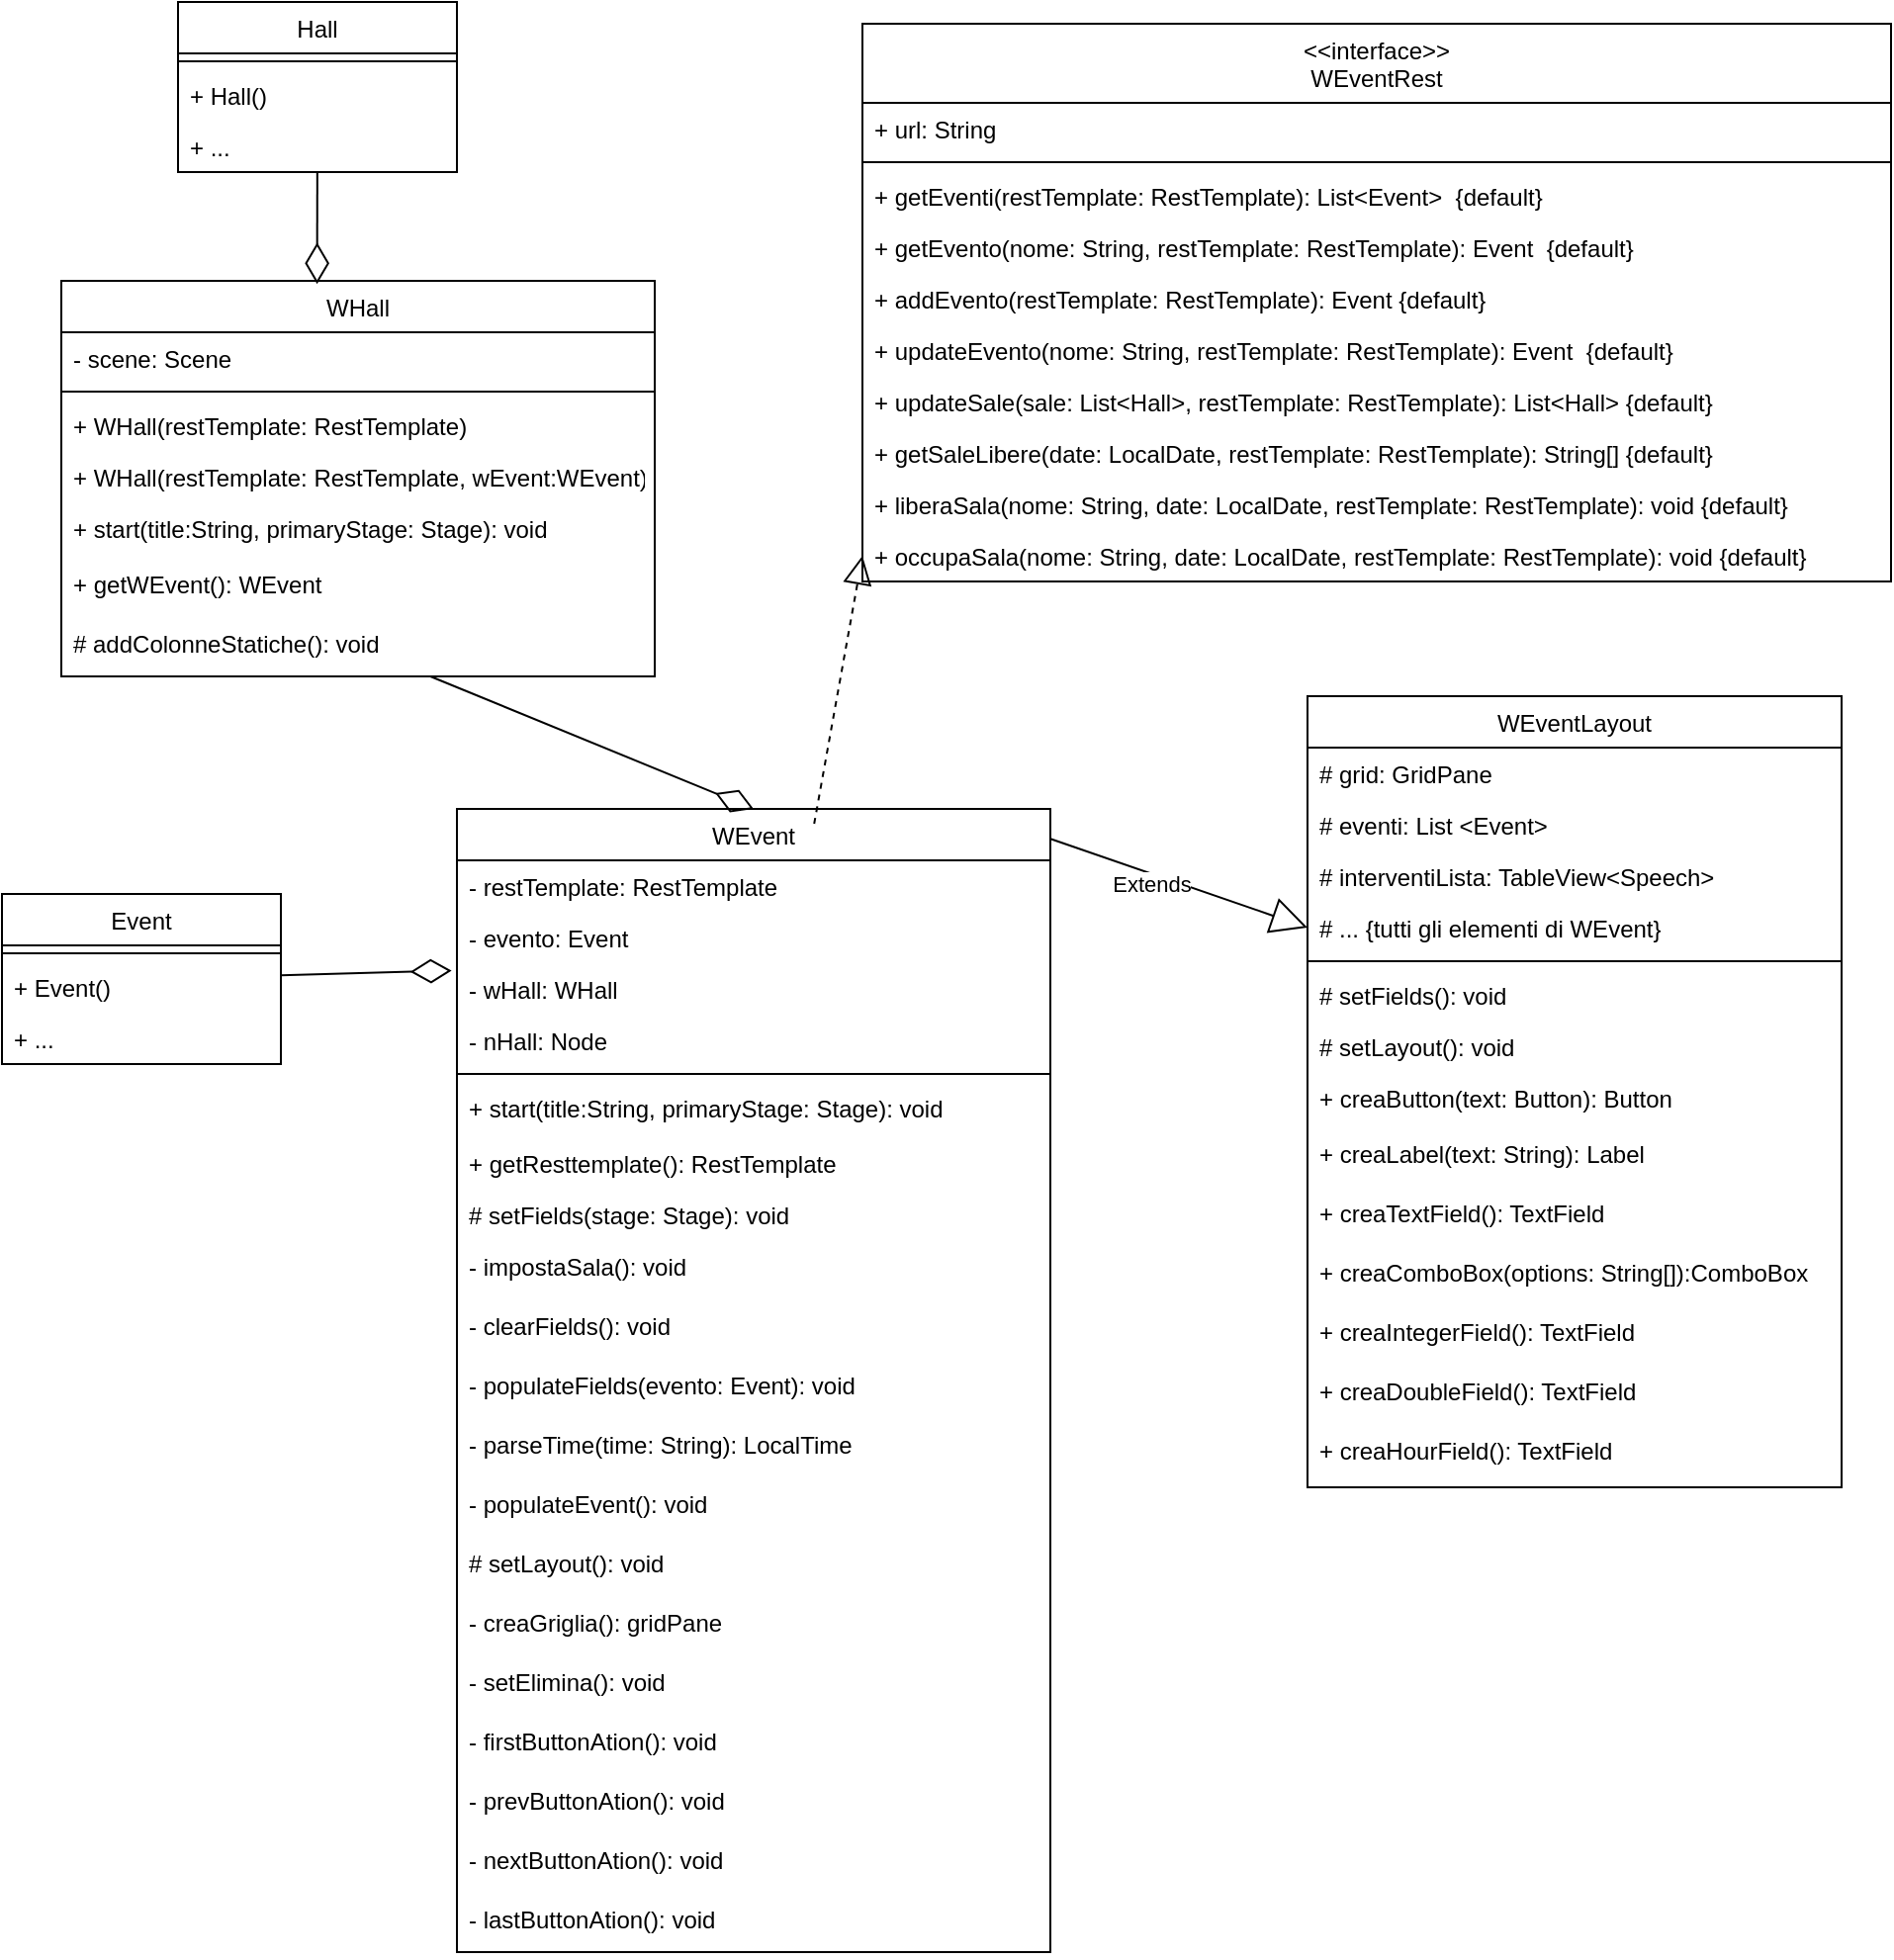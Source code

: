 <mxfile version="24.7.6">
  <diagram name="Pagina-1" id="QwmnCpDhXFuw2_ui25ss">
    <mxGraphModel dx="2082" dy="1281" grid="1" gridSize="10" guides="1" tooltips="1" connect="1" arrows="1" fold="1" page="1" pageScale="1" pageWidth="1169" pageHeight="827" math="0" shadow="0">
      <root>
        <mxCell id="0" />
        <mxCell id="1" parent="0" />
        <mxCell id="tQV3sNb3mL2tHu7UNKrf-89" value="WHall" style="swimlane;fontStyle=0;align=center;verticalAlign=top;childLayout=stackLayout;horizontal=1;startSize=26;horizontalStack=0;resizeParent=1;resizeLast=0;collapsible=1;marginBottom=0;rounded=0;shadow=0;strokeWidth=1;" parent="1" vertex="1">
          <mxGeometry x="-960" y="-680" width="300" height="200" as="geometry">
            <mxRectangle x="230" y="140" width="160" height="26" as="alternateBounds" />
          </mxGeometry>
        </mxCell>
        <mxCell id="tQV3sNb3mL2tHu7UNKrf-90" value="- scene: Scene" style="text;align=left;verticalAlign=top;spacingLeft=4;spacingRight=4;overflow=hidden;rotatable=0;points=[[0,0.5],[1,0.5]];portConstraint=eastwest;fontStyle=0" parent="tQV3sNb3mL2tHu7UNKrf-89" vertex="1">
          <mxGeometry y="26" width="300" height="26" as="geometry" />
        </mxCell>
        <mxCell id="tQV3sNb3mL2tHu7UNKrf-91" value="" style="line;html=1;strokeWidth=1;align=left;verticalAlign=middle;spacingTop=-1;spacingLeft=3;spacingRight=3;rotatable=0;labelPosition=right;points=[];portConstraint=eastwest;" parent="tQV3sNb3mL2tHu7UNKrf-89" vertex="1">
          <mxGeometry y="52" width="300" height="8" as="geometry" />
        </mxCell>
        <mxCell id="tQV3sNb3mL2tHu7UNKrf-92" value="+ WHall(restTemplate: RestTemplate)" style="text;align=left;verticalAlign=top;spacingLeft=4;spacingRight=4;overflow=hidden;rotatable=0;points=[[0,0.5],[1,0.5]];portConstraint=eastwest;fontStyle=0" parent="tQV3sNb3mL2tHu7UNKrf-89" vertex="1">
          <mxGeometry y="60" width="300" height="26" as="geometry" />
        </mxCell>
        <mxCell id="tQV3sNb3mL2tHu7UNKrf-95" value="+ WHall(restTemplate: RestTemplate, wEvent:WEvent)" style="text;align=left;verticalAlign=top;spacingLeft=4;spacingRight=4;overflow=hidden;rotatable=0;points=[[0,0.5],[1,0.5]];portConstraint=eastwest;fontStyle=0" parent="tQV3sNb3mL2tHu7UNKrf-89" vertex="1">
          <mxGeometry y="86" width="300" height="26" as="geometry" />
        </mxCell>
        <mxCell id="tQV3sNb3mL2tHu7UNKrf-93" value="+ start(title:String, primaryStage: Stage): void" style="text;align=left;verticalAlign=top;spacingLeft=4;spacingRight=4;overflow=hidden;rotatable=0;points=[[0,0.5],[1,0.5]];portConstraint=eastwest;fontFamily=Helvetica;fontSize=12;fontColor=default;fontStyle=0;" parent="tQV3sNb3mL2tHu7UNKrf-89" vertex="1">
          <mxGeometry y="112" width="300" height="28" as="geometry" />
        </mxCell>
        <mxCell id="tQV3sNb3mL2tHu7UNKrf-96" value="+ getWEvent(): WEvent" style="text;align=left;verticalAlign=top;spacingLeft=4;spacingRight=4;overflow=hidden;rotatable=0;points=[[0,0.5],[1,0.5]];portConstraint=eastwest;" parent="tQV3sNb3mL2tHu7UNKrf-89" vertex="1">
          <mxGeometry y="140" width="300" height="30" as="geometry" />
        </mxCell>
        <mxCell id="tQV3sNb3mL2tHu7UNKrf-94" value="# addColonneStatiche(): void" style="text;align=left;verticalAlign=top;spacingLeft=4;spacingRight=4;overflow=hidden;rotatable=0;points=[[0,0.5],[1,0.5]];portConstraint=eastwest;" parent="tQV3sNb3mL2tHu7UNKrf-89" vertex="1">
          <mxGeometry y="170" width="300" height="30" as="geometry" />
        </mxCell>
        <mxCell id="tQV3sNb3mL2tHu7UNKrf-97" value="Extends" style="endArrow=block;endSize=16;endFill=0;html=1;rounded=0;entryX=0;entryY=0.5;entryDx=0;entryDy=0;exitX=0.999;exitY=0.026;exitDx=0;exitDy=0;exitPerimeter=0;" parent="1" source="tQV3sNb3mL2tHu7UNKrf-113" target="tQV3sNb3mL2tHu7UNKrf-146" edge="1">
          <mxGeometry x="-0.186" y="-5" width="160" relative="1" as="geometry">
            <mxPoint x="-349.89" y="-606" as="sourcePoint" />
            <mxPoint x="-760" y="-580" as="targetPoint" />
            <mxPoint as="offset" />
          </mxGeometry>
        </mxCell>
        <mxCell id="tQV3sNb3mL2tHu7UNKrf-113" value="WEvent" style="swimlane;fontStyle=0;align=center;verticalAlign=top;childLayout=stackLayout;horizontal=1;startSize=26;horizontalStack=0;resizeParent=1;resizeLast=0;collapsible=1;marginBottom=0;rounded=0;shadow=0;strokeWidth=1;" parent="1" vertex="1">
          <mxGeometry x="-760" y="-413" width="300" height="578" as="geometry">
            <mxRectangle x="230" y="140" width="160" height="26" as="alternateBounds" />
          </mxGeometry>
        </mxCell>
        <mxCell id="tQV3sNb3mL2tHu7UNKrf-114" value="- restTemplate: RestTemplate&#xa;" style="text;align=left;verticalAlign=top;spacingLeft=4;spacingRight=4;overflow=hidden;rotatable=0;points=[[0,0.5],[1,0.5]];portConstraint=eastwest;fontStyle=0" parent="tQV3sNb3mL2tHu7UNKrf-113" vertex="1">
          <mxGeometry y="26" width="300" height="26" as="geometry" />
        </mxCell>
        <mxCell id="tQV3sNb3mL2tHu7UNKrf-121" value="- evento: Event" style="text;align=left;verticalAlign=top;spacingLeft=4;spacingRight=4;overflow=hidden;rotatable=0;points=[[0,0.5],[1,0.5]];portConstraint=eastwest;fontStyle=0" parent="tQV3sNb3mL2tHu7UNKrf-113" vertex="1">
          <mxGeometry y="52" width="300" height="26" as="geometry" />
        </mxCell>
        <mxCell id="tQV3sNb3mL2tHu7UNKrf-122" value="- wHall: WHall" style="text;align=left;verticalAlign=top;spacingLeft=4;spacingRight=4;overflow=hidden;rotatable=0;points=[[0,0.5],[1,0.5]];portConstraint=eastwest;fontStyle=0" parent="tQV3sNb3mL2tHu7UNKrf-113" vertex="1">
          <mxGeometry y="78" width="300" height="26" as="geometry" />
        </mxCell>
        <mxCell id="tQV3sNb3mL2tHu7UNKrf-125" value="- nHall: Node" style="text;align=left;verticalAlign=top;spacingLeft=4;spacingRight=4;overflow=hidden;rotatable=0;points=[[0,0.5],[1,0.5]];portConstraint=eastwest;fontStyle=0" parent="tQV3sNb3mL2tHu7UNKrf-113" vertex="1">
          <mxGeometry y="104" width="300" height="26" as="geometry" />
        </mxCell>
        <mxCell id="tQV3sNb3mL2tHu7UNKrf-115" value="" style="line;html=1;strokeWidth=1;align=left;verticalAlign=middle;spacingTop=-1;spacingLeft=3;spacingRight=3;rotatable=0;labelPosition=right;points=[];portConstraint=eastwest;" parent="tQV3sNb3mL2tHu7UNKrf-113" vertex="1">
          <mxGeometry y="130" width="300" height="8" as="geometry" />
        </mxCell>
        <mxCell id="tQV3sNb3mL2tHu7UNKrf-118" value="+ start(title:String, primaryStage: Stage): void" style="text;align=left;verticalAlign=top;spacingLeft=4;spacingRight=4;overflow=hidden;rotatable=0;points=[[0,0.5],[1,0.5]];portConstraint=eastwest;fontFamily=Helvetica;fontSize=12;fontColor=default;fontStyle=0;" parent="tQV3sNb3mL2tHu7UNKrf-113" vertex="1">
          <mxGeometry y="138" width="300" height="28" as="geometry" />
        </mxCell>
        <mxCell id="tQV3sNb3mL2tHu7UNKrf-116" value="+ getResttemplate(): RestTemplate" style="text;align=left;verticalAlign=top;spacingLeft=4;spacingRight=4;overflow=hidden;rotatable=0;points=[[0,0.5],[1,0.5]];portConstraint=eastwest;fontStyle=0" parent="tQV3sNb3mL2tHu7UNKrf-113" vertex="1">
          <mxGeometry y="166" width="300" height="26" as="geometry" />
        </mxCell>
        <mxCell id="tQV3sNb3mL2tHu7UNKrf-117" value="# setFields(stage: Stage): void" style="text;align=left;verticalAlign=top;spacingLeft=4;spacingRight=4;overflow=hidden;rotatable=0;points=[[0,0.5],[1,0.5]];portConstraint=eastwest;fontStyle=0" parent="tQV3sNb3mL2tHu7UNKrf-113" vertex="1">
          <mxGeometry y="192" width="300" height="26" as="geometry" />
        </mxCell>
        <mxCell id="tQV3sNb3mL2tHu7UNKrf-119" value="- impostaSala(): void" style="text;align=left;verticalAlign=top;spacingLeft=4;spacingRight=4;overflow=hidden;rotatable=0;points=[[0,0.5],[1,0.5]];portConstraint=eastwest;" parent="tQV3sNb3mL2tHu7UNKrf-113" vertex="1">
          <mxGeometry y="218" width="300" height="30" as="geometry" />
        </mxCell>
        <mxCell id="tQV3sNb3mL2tHu7UNKrf-120" value="- clearFields(): void" style="text;align=left;verticalAlign=top;spacingLeft=4;spacingRight=4;overflow=hidden;rotatable=0;points=[[0,0.5],[1,0.5]];portConstraint=eastwest;" parent="tQV3sNb3mL2tHu7UNKrf-113" vertex="1">
          <mxGeometry y="248" width="300" height="30" as="geometry" />
        </mxCell>
        <mxCell id="tQV3sNb3mL2tHu7UNKrf-126" value="- populateFields(evento: Event): void" style="text;align=left;verticalAlign=top;spacingLeft=4;spacingRight=4;overflow=hidden;rotatable=0;points=[[0,0.5],[1,0.5]];portConstraint=eastwest;" parent="tQV3sNb3mL2tHu7UNKrf-113" vertex="1">
          <mxGeometry y="278" width="300" height="30" as="geometry" />
        </mxCell>
        <mxCell id="tQV3sNb3mL2tHu7UNKrf-127" value="- parseTime(time: String): LocalTime" style="text;align=left;verticalAlign=top;spacingLeft=4;spacingRight=4;overflow=hidden;rotatable=0;points=[[0,0.5],[1,0.5]];portConstraint=eastwest;" parent="tQV3sNb3mL2tHu7UNKrf-113" vertex="1">
          <mxGeometry y="308" width="300" height="30" as="geometry" />
        </mxCell>
        <mxCell id="tQV3sNb3mL2tHu7UNKrf-128" value="- populateEvent(): void" style="text;align=left;verticalAlign=top;spacingLeft=4;spacingRight=4;overflow=hidden;rotatable=0;points=[[0,0.5],[1,0.5]];portConstraint=eastwest;" parent="tQV3sNb3mL2tHu7UNKrf-113" vertex="1">
          <mxGeometry y="338" width="300" height="30" as="geometry" />
        </mxCell>
        <mxCell id="tQV3sNb3mL2tHu7UNKrf-129" value="# setLayout(): void" style="text;align=left;verticalAlign=top;spacingLeft=4;spacingRight=4;overflow=hidden;rotatable=0;points=[[0,0.5],[1,0.5]];portConstraint=eastwest;" parent="tQV3sNb3mL2tHu7UNKrf-113" vertex="1">
          <mxGeometry y="368" width="300" height="30" as="geometry" />
        </mxCell>
        <mxCell id="tQV3sNb3mL2tHu7UNKrf-130" value="- creaGriglia(): gridPane" style="text;align=left;verticalAlign=top;spacingLeft=4;spacingRight=4;overflow=hidden;rotatable=0;points=[[0,0.5],[1,0.5]];portConstraint=eastwest;" parent="tQV3sNb3mL2tHu7UNKrf-113" vertex="1">
          <mxGeometry y="398" width="300" height="30" as="geometry" />
        </mxCell>
        <mxCell id="tQV3sNb3mL2tHu7UNKrf-131" value="- setElimina(): void" style="text;align=left;verticalAlign=top;spacingLeft=4;spacingRight=4;overflow=hidden;rotatable=0;points=[[0,0.5],[1,0.5]];portConstraint=eastwest;" parent="tQV3sNb3mL2tHu7UNKrf-113" vertex="1">
          <mxGeometry y="428" width="300" height="30" as="geometry" />
        </mxCell>
        <mxCell id="tQV3sNb3mL2tHu7UNKrf-132" value="- firstButtonAtion(): void" style="text;align=left;verticalAlign=top;spacingLeft=4;spacingRight=4;overflow=hidden;rotatable=0;points=[[0,0.5],[1,0.5]];portConstraint=eastwest;" parent="tQV3sNb3mL2tHu7UNKrf-113" vertex="1">
          <mxGeometry y="458" width="300" height="30" as="geometry" />
        </mxCell>
        <mxCell id="tQV3sNb3mL2tHu7UNKrf-133" value="- prevButtonAtion(): void" style="text;align=left;verticalAlign=top;spacingLeft=4;spacingRight=4;overflow=hidden;rotatable=0;points=[[0,0.5],[1,0.5]];portConstraint=eastwest;" parent="tQV3sNb3mL2tHu7UNKrf-113" vertex="1">
          <mxGeometry y="488" width="300" height="30" as="geometry" />
        </mxCell>
        <mxCell id="tQV3sNb3mL2tHu7UNKrf-134" value="- nextButtonAtion(): void" style="text;align=left;verticalAlign=top;spacingLeft=4;spacingRight=4;overflow=hidden;rotatable=0;points=[[0,0.5],[1,0.5]];portConstraint=eastwest;" parent="tQV3sNb3mL2tHu7UNKrf-113" vertex="1">
          <mxGeometry y="518" width="300" height="30" as="geometry" />
        </mxCell>
        <mxCell id="tQV3sNb3mL2tHu7UNKrf-135" value="- lastButtonAtion(): void" style="text;align=left;verticalAlign=top;spacingLeft=4;spacingRight=4;overflow=hidden;rotatable=0;points=[[0,0.5],[1,0.5]];portConstraint=eastwest;" parent="tQV3sNb3mL2tHu7UNKrf-113" vertex="1">
          <mxGeometry y="548" width="300" height="30" as="geometry" />
        </mxCell>
        <mxCell id="tQV3sNb3mL2tHu7UNKrf-124" value="" style="endArrow=none;html=1;rounded=0;startArrow=diamondThin;startFill=0;startSize=18;exitX=0.5;exitY=0;exitDx=0;exitDy=0;" parent="1" source="tQV3sNb3mL2tHu7UNKrf-113" target="tQV3sNb3mL2tHu7UNKrf-94" edge="1">
          <mxGeometry width="50" height="50" relative="1" as="geometry">
            <mxPoint x="-349" y="-561" as="sourcePoint" />
            <mxPoint x="-180" y="-561" as="targetPoint" />
          </mxGeometry>
        </mxCell>
        <mxCell id="tQV3sNb3mL2tHu7UNKrf-136" value="WEventLayout" style="swimlane;fontStyle=0;align=center;verticalAlign=top;childLayout=stackLayout;horizontal=1;startSize=26;horizontalStack=0;resizeParent=1;resizeLast=0;collapsible=1;marginBottom=0;rounded=0;shadow=0;strokeWidth=1;" parent="1" vertex="1">
          <mxGeometry x="-330" y="-470" width="270" height="400" as="geometry">
            <mxRectangle x="230" y="140" width="160" height="26" as="alternateBounds" />
          </mxGeometry>
        </mxCell>
        <mxCell id="tQV3sNb3mL2tHu7UNKrf-137" value="# grid: GridPane" style="text;align=left;verticalAlign=top;spacingLeft=4;spacingRight=4;overflow=hidden;rotatable=0;points=[[0,0.5],[1,0.5]];portConstraint=eastwest;fontStyle=0" parent="tQV3sNb3mL2tHu7UNKrf-136" vertex="1">
          <mxGeometry y="26" width="270" height="26" as="geometry" />
        </mxCell>
        <mxCell id="tQV3sNb3mL2tHu7UNKrf-144" value="# eventi: List &lt;Event&gt;" style="text;align=left;verticalAlign=top;spacingLeft=4;spacingRight=4;overflow=hidden;rotatable=0;points=[[0,0.5],[1,0.5]];portConstraint=eastwest;fontStyle=0" parent="tQV3sNb3mL2tHu7UNKrf-136" vertex="1">
          <mxGeometry y="52" width="270" height="26" as="geometry" />
        </mxCell>
        <mxCell id="tQV3sNb3mL2tHu7UNKrf-145" value="# interventiLista: TableView&lt;Speech&gt;" style="text;align=left;verticalAlign=top;spacingLeft=4;spacingRight=4;overflow=hidden;rotatable=0;points=[[0,0.5],[1,0.5]];portConstraint=eastwest;fontStyle=0" parent="tQV3sNb3mL2tHu7UNKrf-136" vertex="1">
          <mxGeometry y="78" width="270" height="26" as="geometry" />
        </mxCell>
        <mxCell id="tQV3sNb3mL2tHu7UNKrf-146" value="# ... {tutti gli elementi di WEvent}" style="text;align=left;verticalAlign=top;spacingLeft=4;spacingRight=4;overflow=hidden;rotatable=0;points=[[0,0.5],[1,0.5]];portConstraint=eastwest;fontStyle=0" parent="tQV3sNb3mL2tHu7UNKrf-136" vertex="1">
          <mxGeometry y="104" width="270" height="26" as="geometry" />
        </mxCell>
        <mxCell id="tQV3sNb3mL2tHu7UNKrf-138" value="" style="line;html=1;strokeWidth=1;align=left;verticalAlign=middle;spacingTop=-1;spacingLeft=3;spacingRight=3;rotatable=0;labelPosition=right;points=[];portConstraint=eastwest;" parent="tQV3sNb3mL2tHu7UNKrf-136" vertex="1">
          <mxGeometry y="130" width="270" height="8" as="geometry" />
        </mxCell>
        <mxCell id="tQV3sNb3mL2tHu7UNKrf-139" value="# setFields(): void" style="text;align=left;verticalAlign=top;spacingLeft=4;spacingRight=4;overflow=hidden;rotatable=0;points=[[0,0.5],[1,0.5]];portConstraint=eastwest;fontStyle=0" parent="tQV3sNb3mL2tHu7UNKrf-136" vertex="1">
          <mxGeometry y="138" width="270" height="26" as="geometry" />
        </mxCell>
        <mxCell id="tQV3sNb3mL2tHu7UNKrf-140" value="# setLayout(): void" style="text;align=left;verticalAlign=top;spacingLeft=4;spacingRight=4;overflow=hidden;rotatable=0;points=[[0,0.5],[1,0.5]];portConstraint=eastwest;fontStyle=0" parent="tQV3sNb3mL2tHu7UNKrf-136" vertex="1">
          <mxGeometry y="164" width="270" height="26" as="geometry" />
        </mxCell>
        <mxCell id="tQV3sNb3mL2tHu7UNKrf-141" value="+ creaButton(text: Button): Button" style="text;align=left;verticalAlign=top;spacingLeft=4;spacingRight=4;overflow=hidden;rotatable=0;points=[[0,0.5],[1,0.5]];portConstraint=eastwest;fontFamily=Helvetica;fontSize=12;fontColor=default;fontStyle=0;" parent="tQV3sNb3mL2tHu7UNKrf-136" vertex="1">
          <mxGeometry y="190" width="270" height="28" as="geometry" />
        </mxCell>
        <mxCell id="tQV3sNb3mL2tHu7UNKrf-142" value="+ creaLabel(text: String): Label" style="text;align=left;verticalAlign=top;spacingLeft=4;spacingRight=4;overflow=hidden;rotatable=0;points=[[0,0.5],[1,0.5]];portConstraint=eastwest;" parent="tQV3sNb3mL2tHu7UNKrf-136" vertex="1">
          <mxGeometry y="218" width="270" height="30" as="geometry" />
        </mxCell>
        <mxCell id="tQV3sNb3mL2tHu7UNKrf-143" value="+ creaTextField(): TextField" style="text;align=left;verticalAlign=top;spacingLeft=4;spacingRight=4;overflow=hidden;rotatable=0;points=[[0,0.5],[1,0.5]];portConstraint=eastwest;" parent="tQV3sNb3mL2tHu7UNKrf-136" vertex="1">
          <mxGeometry y="248" width="270" height="30" as="geometry" />
        </mxCell>
        <mxCell id="tQV3sNb3mL2tHu7UNKrf-147" value="+ creaComboBox(options: String[]):ComboBox" style="text;align=left;verticalAlign=top;spacingLeft=4;spacingRight=4;overflow=hidden;rotatable=0;points=[[0,0.5],[1,0.5]];portConstraint=eastwest;" parent="tQV3sNb3mL2tHu7UNKrf-136" vertex="1">
          <mxGeometry y="278" width="270" height="30" as="geometry" />
        </mxCell>
        <mxCell id="tQV3sNb3mL2tHu7UNKrf-148" value="+ creaIntegerField(): TextField" style="text;align=left;verticalAlign=top;spacingLeft=4;spacingRight=4;overflow=hidden;rotatable=0;points=[[0,0.5],[1,0.5]];portConstraint=eastwest;" parent="tQV3sNb3mL2tHu7UNKrf-136" vertex="1">
          <mxGeometry y="308" width="270" height="30" as="geometry" />
        </mxCell>
        <mxCell id="tQV3sNb3mL2tHu7UNKrf-149" value="+ creaDoubleField(): TextField" style="text;align=left;verticalAlign=top;spacingLeft=4;spacingRight=4;overflow=hidden;rotatable=0;points=[[0,0.5],[1,0.5]];portConstraint=eastwest;" parent="tQV3sNb3mL2tHu7UNKrf-136" vertex="1">
          <mxGeometry y="338" width="270" height="30" as="geometry" />
        </mxCell>
        <mxCell id="tQV3sNb3mL2tHu7UNKrf-150" value="+ creaHourField(): TextField" style="text;align=left;verticalAlign=top;spacingLeft=4;spacingRight=4;overflow=hidden;rotatable=0;points=[[0,0.5],[1,0.5]];portConstraint=eastwest;" parent="tQV3sNb3mL2tHu7UNKrf-136" vertex="1">
          <mxGeometry y="368" width="270" height="30" as="geometry" />
        </mxCell>
        <mxCell id="tQV3sNb3mL2tHu7UNKrf-153" value="&lt;&lt;interface&gt;&gt;&#xa;WEventRest" style="swimlane;fontStyle=0;align=center;verticalAlign=top;childLayout=stackLayout;horizontal=1;startSize=40;horizontalStack=0;resizeParent=1;resizeLast=0;collapsible=1;marginBottom=0;rounded=0;shadow=0;strokeWidth=1;" parent="1" vertex="1">
          <mxGeometry x="-555" y="-810" width="520" height="282" as="geometry">
            <mxRectangle x="230" y="140" width="160" height="26" as="alternateBounds" />
          </mxGeometry>
        </mxCell>
        <mxCell id="tQV3sNb3mL2tHu7UNKrf-154" value="+ url: String" style="text;align=left;verticalAlign=top;spacingLeft=4;spacingRight=4;overflow=hidden;rotatable=0;points=[[0,0.5],[1,0.5]];portConstraint=eastwest;fontStyle=0" parent="tQV3sNb3mL2tHu7UNKrf-153" vertex="1">
          <mxGeometry y="40" width="520" height="26" as="geometry" />
        </mxCell>
        <mxCell id="tQV3sNb3mL2tHu7UNKrf-155" value="" style="line;html=1;strokeWidth=1;align=left;verticalAlign=middle;spacingTop=-1;spacingLeft=3;spacingRight=3;rotatable=0;labelPosition=right;points=[];portConstraint=eastwest;" parent="tQV3sNb3mL2tHu7UNKrf-153" vertex="1">
          <mxGeometry y="66" width="520" height="8" as="geometry" />
        </mxCell>
        <mxCell id="tQV3sNb3mL2tHu7UNKrf-156" value="+ getEventi(restTemplate: RestTemplate): List&lt;Event&gt;  {default}" style="text;align=left;verticalAlign=top;spacingLeft=4;spacingRight=4;overflow=hidden;rotatable=0;points=[[0,0.5],[1,0.5]];portConstraint=eastwest;fontStyle=0" parent="tQV3sNb3mL2tHu7UNKrf-153" vertex="1">
          <mxGeometry y="74" width="520" height="26" as="geometry" />
        </mxCell>
        <mxCell id="tQV3sNb3mL2tHu7UNKrf-163" value="+ getEvento(nome: String, restTemplate: RestTemplate): Event  {default}" style="text;align=left;verticalAlign=top;spacingLeft=4;spacingRight=4;overflow=hidden;rotatable=0;points=[[0,0.5],[1,0.5]];portConstraint=eastwest;fontStyle=0" parent="tQV3sNb3mL2tHu7UNKrf-153" vertex="1">
          <mxGeometry y="100" width="520" height="26" as="geometry" />
        </mxCell>
        <mxCell id="tQV3sNb3mL2tHu7UNKrf-164" value="+ addEvento(restTemplate: RestTemplate): Event {default}" style="text;align=left;verticalAlign=top;spacingLeft=4;spacingRight=4;overflow=hidden;rotatable=0;points=[[0,0.5],[1,0.5]];portConstraint=eastwest;fontStyle=0" parent="tQV3sNb3mL2tHu7UNKrf-153" vertex="1">
          <mxGeometry y="126" width="520" height="26" as="geometry" />
        </mxCell>
        <mxCell id="tQV3sNb3mL2tHu7UNKrf-165" value="+ updateEvento(nome: String, restTemplate: RestTemplate): Event  {default}" style="text;align=left;verticalAlign=top;spacingLeft=4;spacingRight=4;overflow=hidden;rotatable=0;points=[[0,0.5],[1,0.5]];portConstraint=eastwest;fontStyle=0" parent="tQV3sNb3mL2tHu7UNKrf-153" vertex="1">
          <mxGeometry y="152" width="520" height="26" as="geometry" />
        </mxCell>
        <mxCell id="tQV3sNb3mL2tHu7UNKrf-166" value="+ updateSale(sale: List&lt;Hall&gt;, restTemplate: RestTemplate): List&lt;Hall&gt; {default}" style="text;align=left;verticalAlign=top;spacingLeft=4;spacingRight=4;overflow=hidden;rotatable=0;points=[[0,0.5],[1,0.5]];portConstraint=eastwest;fontStyle=0" parent="tQV3sNb3mL2tHu7UNKrf-153" vertex="1">
          <mxGeometry y="178" width="520" height="26" as="geometry" />
        </mxCell>
        <mxCell id="tQV3sNb3mL2tHu7UNKrf-167" value="+ getSaleLibere(date: LocalDate, restTemplate: RestTemplate): String[] {default}" style="text;align=left;verticalAlign=top;spacingLeft=4;spacingRight=4;overflow=hidden;rotatable=0;points=[[0,0.5],[1,0.5]];portConstraint=eastwest;fontStyle=0" parent="tQV3sNb3mL2tHu7UNKrf-153" vertex="1">
          <mxGeometry y="204" width="520" height="26" as="geometry" />
        </mxCell>
        <mxCell id="tQV3sNb3mL2tHu7UNKrf-168" value="+ liberaSala(nome: String, date: LocalDate, restTemplate: RestTemplate): void {default}" style="text;align=left;verticalAlign=top;spacingLeft=4;spacingRight=4;overflow=hidden;rotatable=0;points=[[0,0.5],[1,0.5]];portConstraint=eastwest;fontStyle=0" parent="tQV3sNb3mL2tHu7UNKrf-153" vertex="1">
          <mxGeometry y="230" width="520" height="26" as="geometry" />
        </mxCell>
        <mxCell id="tQV3sNb3mL2tHu7UNKrf-169" value="+ occupaSala(nome: String, date: LocalDate, restTemplate: RestTemplate): void {default}" style="text;align=left;verticalAlign=top;spacingLeft=4;spacingRight=4;overflow=hidden;rotatable=0;points=[[0,0.5],[1,0.5]];portConstraint=eastwest;fontStyle=0" parent="tQV3sNb3mL2tHu7UNKrf-153" vertex="1">
          <mxGeometry y="256" width="520" height="26" as="geometry" />
        </mxCell>
        <mxCell id="tQV3sNb3mL2tHu7UNKrf-170" value="" style="endArrow=block;dashed=1;endFill=0;endSize=12;html=1;rounded=0;entryX=0;entryY=0.5;entryDx=0;entryDy=0;exitX=0.602;exitY=0.013;exitDx=0;exitDy=0;exitPerimeter=0;" parent="1" source="tQV3sNb3mL2tHu7UNKrf-113" target="tQV3sNb3mL2tHu7UNKrf-169" edge="1">
          <mxGeometry width="160" relative="1" as="geometry">
            <mxPoint x="-810" y="-520" as="sourcePoint" />
            <mxPoint x="-690" y="-740" as="targetPoint" />
          </mxGeometry>
        </mxCell>
        <mxCell id="tQV3sNb3mL2tHu7UNKrf-171" value="Event" style="swimlane;fontStyle=0;align=center;verticalAlign=top;childLayout=stackLayout;horizontal=1;startSize=26;horizontalStack=0;resizeParent=1;resizeLast=0;collapsible=1;marginBottom=0;rounded=0;shadow=0;strokeWidth=1;" parent="1" vertex="1">
          <mxGeometry x="-990" y="-370" width="141" height="86" as="geometry">
            <mxRectangle x="130" y="380" width="160" height="26" as="alternateBounds" />
          </mxGeometry>
        </mxCell>
        <mxCell id="tQV3sNb3mL2tHu7UNKrf-172" value="" style="line;html=1;strokeWidth=1;align=left;verticalAlign=middle;spacingTop=-1;spacingLeft=3;spacingRight=3;rotatable=0;labelPosition=right;points=[];portConstraint=eastwest;" parent="tQV3sNb3mL2tHu7UNKrf-171" vertex="1">
          <mxGeometry y="26" width="141" height="8" as="geometry" />
        </mxCell>
        <mxCell id="tQV3sNb3mL2tHu7UNKrf-176" value="+ Event()" style="text;align=left;verticalAlign=top;spacingLeft=4;spacingRight=4;overflow=hidden;rotatable=0;points=[[0,0.5],[1,0.5]];portConstraint=eastwest;" parent="tQV3sNb3mL2tHu7UNKrf-171" vertex="1">
          <mxGeometry y="34" width="141" height="26" as="geometry" />
        </mxCell>
        <mxCell id="tQV3sNb3mL2tHu7UNKrf-173" value="+ ..." style="text;align=left;verticalAlign=top;spacingLeft=4;spacingRight=4;overflow=hidden;rotatable=0;points=[[0,0.5],[1,0.5]];portConstraint=eastwest;" parent="tQV3sNb3mL2tHu7UNKrf-171" vertex="1">
          <mxGeometry y="60" width="141" height="26" as="geometry" />
        </mxCell>
        <mxCell id="tQV3sNb3mL2tHu7UNKrf-174" value="" style="endArrow=none;html=1;rounded=0;startArrow=diamondThin;startFill=0;startSize=18;exitX=-0.009;exitY=0.145;exitDx=0;exitDy=0;exitPerimeter=0;" parent="1" source="tQV3sNb3mL2tHu7UNKrf-122" target="tQV3sNb3mL2tHu7UNKrf-171" edge="1">
          <mxGeometry width="50" height="50" relative="1" as="geometry">
            <mxPoint x="-750" y="-360" as="sourcePoint" />
            <mxPoint x="-832.0" y="-364.88" as="targetPoint" />
          </mxGeometry>
        </mxCell>
        <mxCell id="tQV3sNb3mL2tHu7UNKrf-177" value="Hall" style="swimlane;fontStyle=0;align=center;verticalAlign=top;childLayout=stackLayout;horizontal=1;startSize=26;horizontalStack=0;resizeParent=1;resizeLast=0;collapsible=1;marginBottom=0;rounded=0;shadow=0;strokeWidth=1;" parent="1" vertex="1">
          <mxGeometry x="-901" y="-821" width="141" height="86" as="geometry">
            <mxRectangle x="130" y="380" width="160" height="26" as="alternateBounds" />
          </mxGeometry>
        </mxCell>
        <mxCell id="tQV3sNb3mL2tHu7UNKrf-178" value="" style="line;html=1;strokeWidth=1;align=left;verticalAlign=middle;spacingTop=-1;spacingLeft=3;spacingRight=3;rotatable=0;labelPosition=right;points=[];portConstraint=eastwest;" parent="tQV3sNb3mL2tHu7UNKrf-177" vertex="1">
          <mxGeometry y="26" width="141" height="8" as="geometry" />
        </mxCell>
        <mxCell id="tQV3sNb3mL2tHu7UNKrf-179" value="+ Hall()" style="text;align=left;verticalAlign=top;spacingLeft=4;spacingRight=4;overflow=hidden;rotatable=0;points=[[0,0.5],[1,0.5]];portConstraint=eastwest;" parent="tQV3sNb3mL2tHu7UNKrf-177" vertex="1">
          <mxGeometry y="34" width="141" height="26" as="geometry" />
        </mxCell>
        <mxCell id="tQV3sNb3mL2tHu7UNKrf-180" value="+ ..." style="text;align=left;verticalAlign=top;spacingLeft=4;spacingRight=4;overflow=hidden;rotatable=0;points=[[0,0.5],[1,0.5]];portConstraint=eastwest;" parent="tQV3sNb3mL2tHu7UNKrf-177" vertex="1">
          <mxGeometry y="60" width="141" height="26" as="geometry" />
        </mxCell>
        <mxCell id="tQV3sNb3mL2tHu7UNKrf-181" value="" style="endArrow=none;html=1;rounded=0;startArrow=diamondThin;startFill=0;startSize=18;exitX=0.431;exitY=0.008;exitDx=0;exitDy=0;exitPerimeter=0;" parent="1" source="tQV3sNb3mL2tHu7UNKrf-89" target="tQV3sNb3mL2tHu7UNKrf-177" edge="1">
          <mxGeometry width="50" height="50" relative="1" as="geometry">
            <mxPoint x="-830" y="-910" as="sourcePoint" />
            <mxPoint x="-723.0" y="-856.88" as="targetPoint" />
          </mxGeometry>
        </mxCell>
      </root>
    </mxGraphModel>
  </diagram>
</mxfile>
